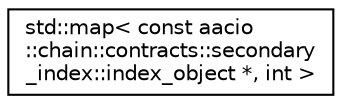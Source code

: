 digraph "Graphical Class Hierarchy"
{
  edge [fontname="Helvetica",fontsize="10",labelfontname="Helvetica",labelfontsize="10"];
  node [fontname="Helvetica",fontsize="10",shape=record];
  rankdir="LR";
  Node0 [label="std::map\< const aacio\l::chain::contracts::secondary\l_index::index_object *, int \>",height=0.2,width=0.4,color="black", fillcolor="white", style="filled",URL="$classstd_1_1map.html"];
}
